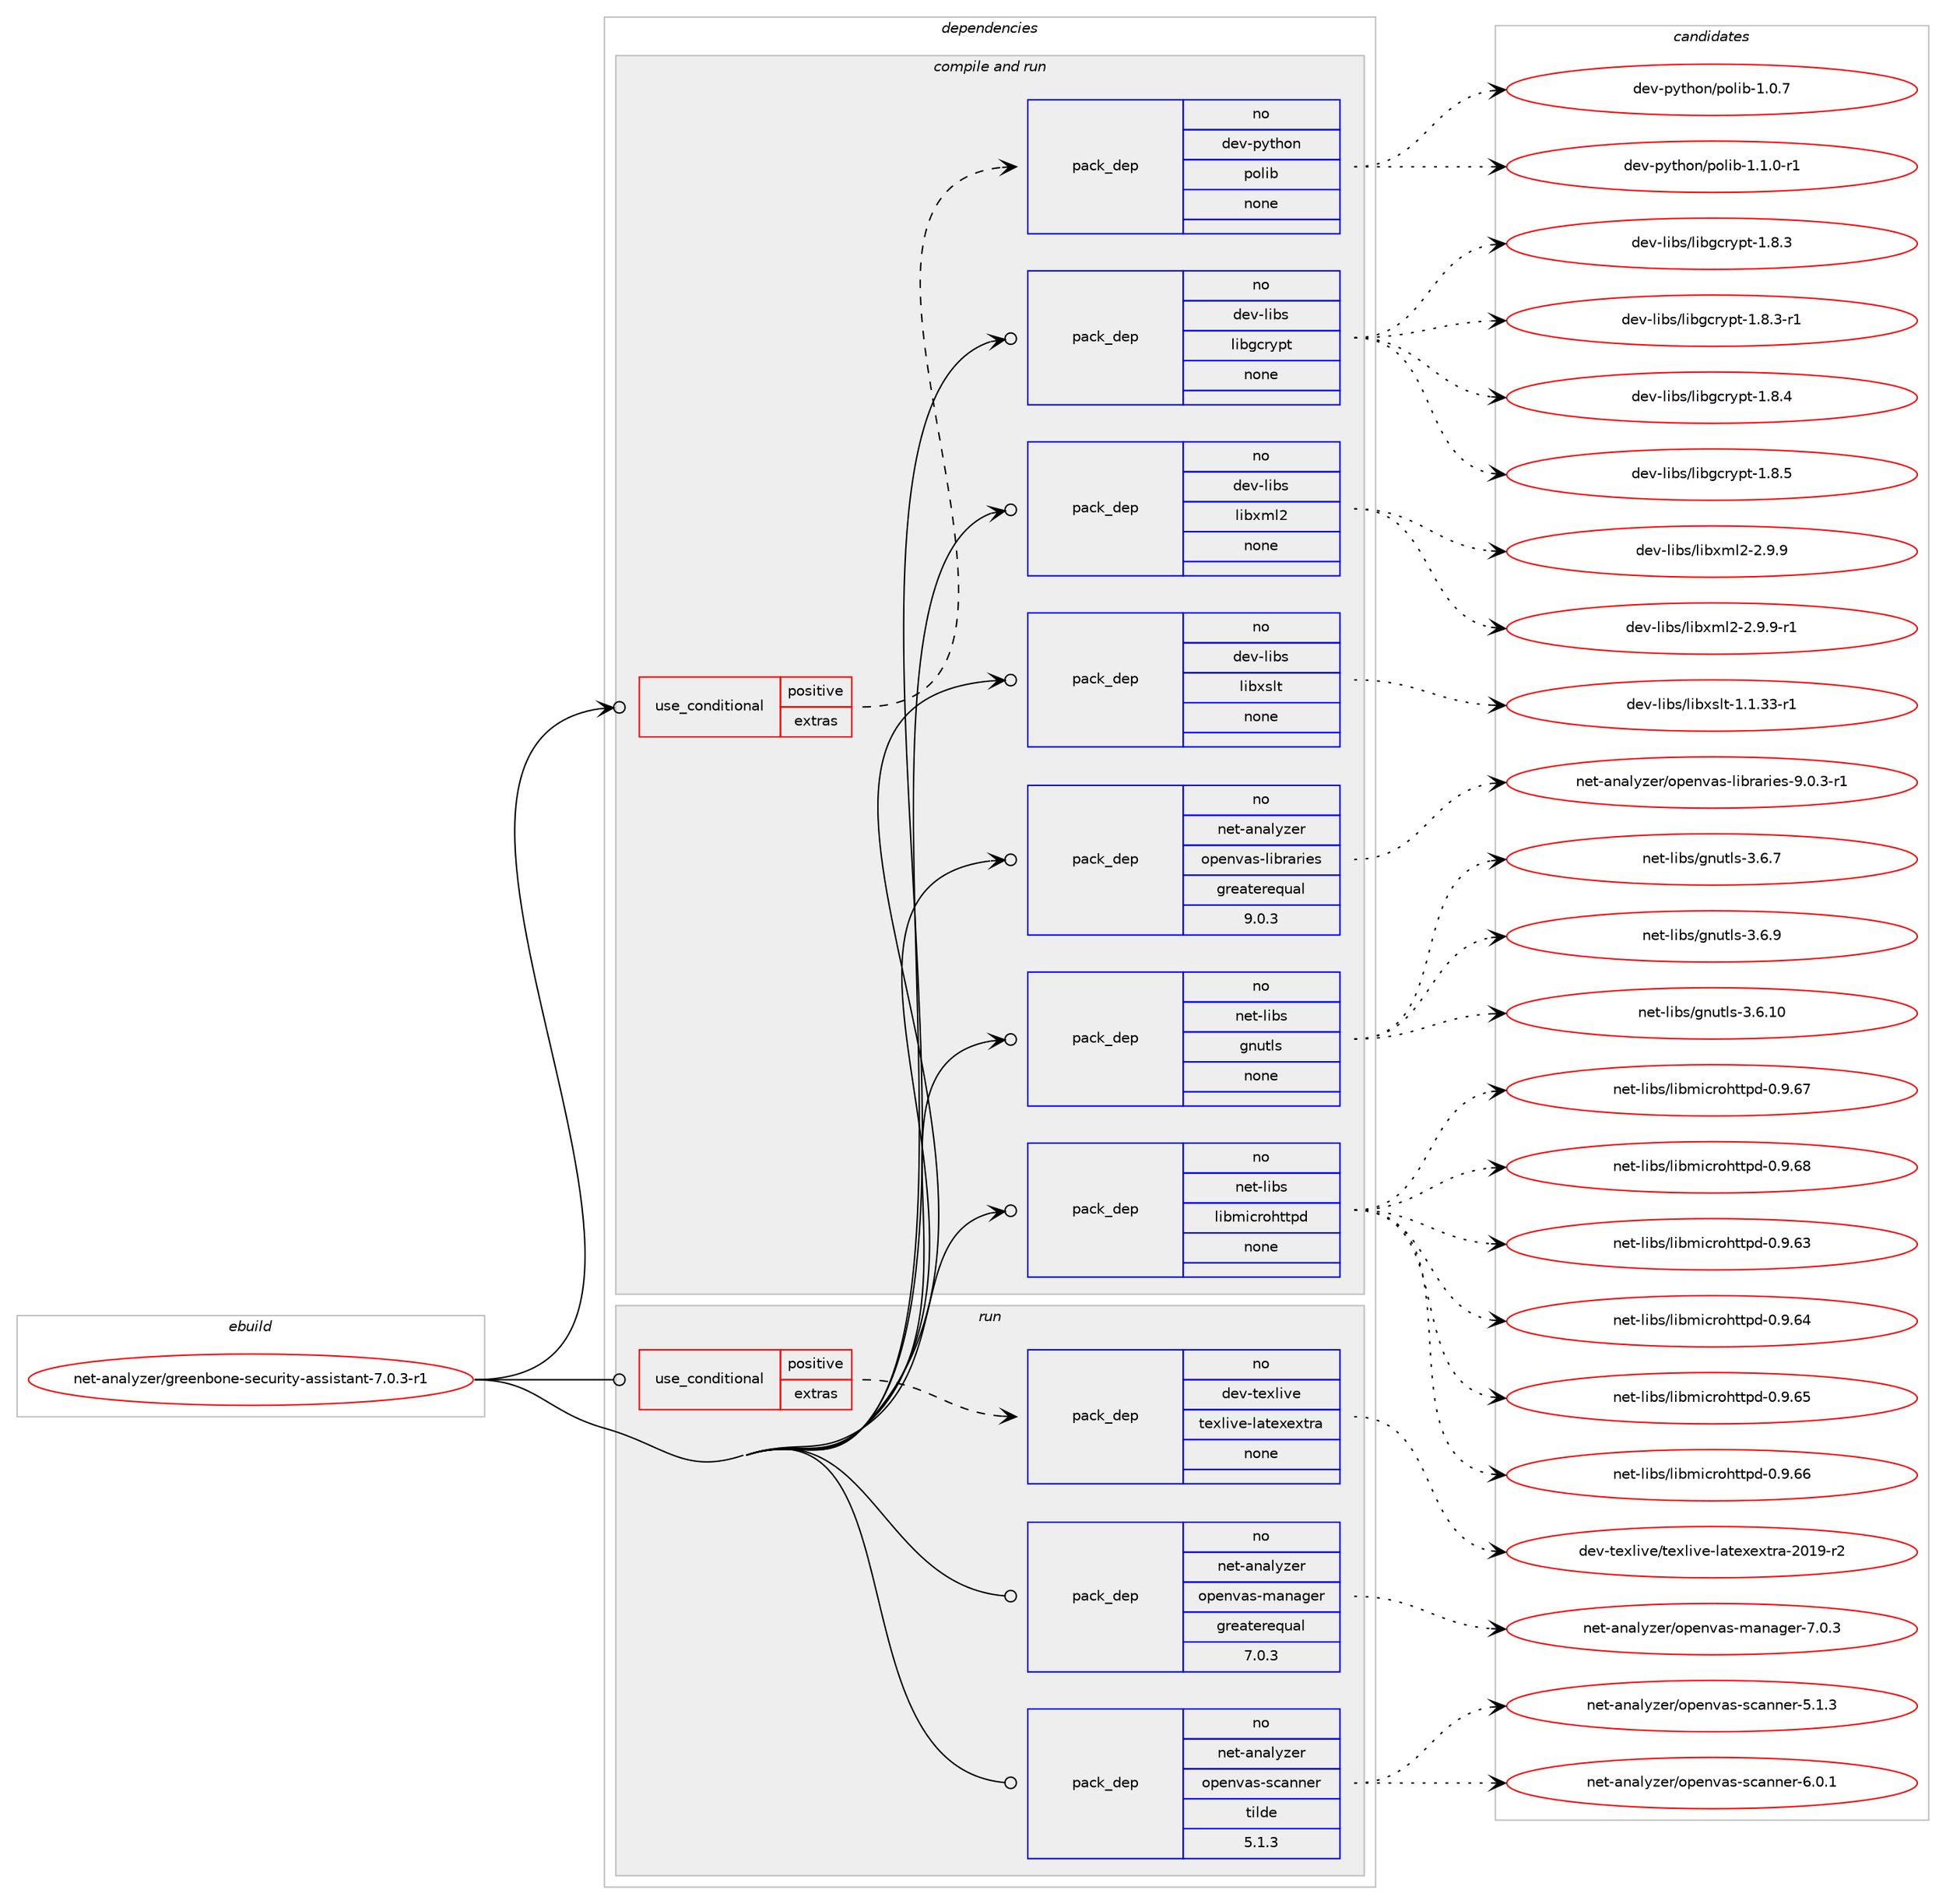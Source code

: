 digraph prolog {

# *************
# Graph options
# *************

newrank=true;
concentrate=true;
compound=true;
graph [rankdir=LR,fontname=Helvetica,fontsize=10,ranksep=1.5];#, ranksep=2.5, nodesep=0.2];
edge  [arrowhead=vee];
node  [fontname=Helvetica,fontsize=10];

# **********
# The ebuild
# **********

subgraph cluster_leftcol {
color=gray;
rank=same;
label=<<i>ebuild</i>>;
id [label="net-analyzer/greenbone-security-assistant-7.0.3-r1", color=red, width=4, href="../net-analyzer/greenbone-security-assistant-7.0.3-r1.svg"];
}

# ****************
# The dependencies
# ****************

subgraph cluster_midcol {
color=gray;
label=<<i>dependencies</i>>;
subgraph cluster_compile {
fillcolor="#eeeeee";
style=filled;
label=<<i>compile</i>>;
}
subgraph cluster_compileandrun {
fillcolor="#eeeeee";
style=filled;
label=<<i>compile and run</i>>;
subgraph cond197708 {
dependency812462 [label=<<TABLE BORDER="0" CELLBORDER="1" CELLSPACING="0" CELLPADDING="4"><TR><TD ROWSPAN="3" CELLPADDING="10">use_conditional</TD></TR><TR><TD>positive</TD></TR><TR><TD>extras</TD></TR></TABLE>>, shape=none, color=red];
subgraph pack600579 {
dependency812463 [label=<<TABLE BORDER="0" CELLBORDER="1" CELLSPACING="0" CELLPADDING="4" WIDTH="220"><TR><TD ROWSPAN="6" CELLPADDING="30">pack_dep</TD></TR><TR><TD WIDTH="110">no</TD></TR><TR><TD>dev-python</TD></TR><TR><TD>polib</TD></TR><TR><TD>none</TD></TR><TR><TD></TD></TR></TABLE>>, shape=none, color=blue];
}
dependency812462:e -> dependency812463:w [weight=20,style="dashed",arrowhead="vee"];
}
id:e -> dependency812462:w [weight=20,style="solid",arrowhead="odotvee"];
subgraph pack600580 {
dependency812464 [label=<<TABLE BORDER="0" CELLBORDER="1" CELLSPACING="0" CELLPADDING="4" WIDTH="220"><TR><TD ROWSPAN="6" CELLPADDING="30">pack_dep</TD></TR><TR><TD WIDTH="110">no</TD></TR><TR><TD>dev-libs</TD></TR><TR><TD>libgcrypt</TD></TR><TR><TD>none</TD></TR><TR><TD></TD></TR></TABLE>>, shape=none, color=blue];
}
id:e -> dependency812464:w [weight=20,style="solid",arrowhead="odotvee"];
subgraph pack600581 {
dependency812465 [label=<<TABLE BORDER="0" CELLBORDER="1" CELLSPACING="0" CELLPADDING="4" WIDTH="220"><TR><TD ROWSPAN="6" CELLPADDING="30">pack_dep</TD></TR><TR><TD WIDTH="110">no</TD></TR><TR><TD>dev-libs</TD></TR><TR><TD>libxml2</TD></TR><TR><TD>none</TD></TR><TR><TD></TD></TR></TABLE>>, shape=none, color=blue];
}
id:e -> dependency812465:w [weight=20,style="solid",arrowhead="odotvee"];
subgraph pack600582 {
dependency812466 [label=<<TABLE BORDER="0" CELLBORDER="1" CELLSPACING="0" CELLPADDING="4" WIDTH="220"><TR><TD ROWSPAN="6" CELLPADDING="30">pack_dep</TD></TR><TR><TD WIDTH="110">no</TD></TR><TR><TD>dev-libs</TD></TR><TR><TD>libxslt</TD></TR><TR><TD>none</TD></TR><TR><TD></TD></TR></TABLE>>, shape=none, color=blue];
}
id:e -> dependency812466:w [weight=20,style="solid",arrowhead="odotvee"];
subgraph pack600583 {
dependency812467 [label=<<TABLE BORDER="0" CELLBORDER="1" CELLSPACING="0" CELLPADDING="4" WIDTH="220"><TR><TD ROWSPAN="6" CELLPADDING="30">pack_dep</TD></TR><TR><TD WIDTH="110">no</TD></TR><TR><TD>net-analyzer</TD></TR><TR><TD>openvas-libraries</TD></TR><TR><TD>greaterequal</TD></TR><TR><TD>9.0.3</TD></TR></TABLE>>, shape=none, color=blue];
}
id:e -> dependency812467:w [weight=20,style="solid",arrowhead="odotvee"];
subgraph pack600584 {
dependency812468 [label=<<TABLE BORDER="0" CELLBORDER="1" CELLSPACING="0" CELLPADDING="4" WIDTH="220"><TR><TD ROWSPAN="6" CELLPADDING="30">pack_dep</TD></TR><TR><TD WIDTH="110">no</TD></TR><TR><TD>net-libs</TD></TR><TR><TD>gnutls</TD></TR><TR><TD>none</TD></TR><TR><TD></TD></TR></TABLE>>, shape=none, color=blue];
}
id:e -> dependency812468:w [weight=20,style="solid",arrowhead="odotvee"];
subgraph pack600585 {
dependency812469 [label=<<TABLE BORDER="0" CELLBORDER="1" CELLSPACING="0" CELLPADDING="4" WIDTH="220"><TR><TD ROWSPAN="6" CELLPADDING="30">pack_dep</TD></TR><TR><TD WIDTH="110">no</TD></TR><TR><TD>net-libs</TD></TR><TR><TD>libmicrohttpd</TD></TR><TR><TD>none</TD></TR><TR><TD></TD></TR></TABLE>>, shape=none, color=blue];
}
id:e -> dependency812469:w [weight=20,style="solid",arrowhead="odotvee"];
}
subgraph cluster_run {
fillcolor="#eeeeee";
style=filled;
label=<<i>run</i>>;
subgraph cond197709 {
dependency812470 [label=<<TABLE BORDER="0" CELLBORDER="1" CELLSPACING="0" CELLPADDING="4"><TR><TD ROWSPAN="3" CELLPADDING="10">use_conditional</TD></TR><TR><TD>positive</TD></TR><TR><TD>extras</TD></TR></TABLE>>, shape=none, color=red];
subgraph pack600586 {
dependency812471 [label=<<TABLE BORDER="0" CELLBORDER="1" CELLSPACING="0" CELLPADDING="4" WIDTH="220"><TR><TD ROWSPAN="6" CELLPADDING="30">pack_dep</TD></TR><TR><TD WIDTH="110">no</TD></TR><TR><TD>dev-texlive</TD></TR><TR><TD>texlive-latexextra</TD></TR><TR><TD>none</TD></TR><TR><TD></TD></TR></TABLE>>, shape=none, color=blue];
}
dependency812470:e -> dependency812471:w [weight=20,style="dashed",arrowhead="vee"];
}
id:e -> dependency812470:w [weight=20,style="solid",arrowhead="odot"];
subgraph pack600587 {
dependency812472 [label=<<TABLE BORDER="0" CELLBORDER="1" CELLSPACING="0" CELLPADDING="4" WIDTH="220"><TR><TD ROWSPAN="6" CELLPADDING="30">pack_dep</TD></TR><TR><TD WIDTH="110">no</TD></TR><TR><TD>net-analyzer</TD></TR><TR><TD>openvas-manager</TD></TR><TR><TD>greaterequal</TD></TR><TR><TD>7.0.3</TD></TR></TABLE>>, shape=none, color=blue];
}
id:e -> dependency812472:w [weight=20,style="solid",arrowhead="odot"];
subgraph pack600588 {
dependency812473 [label=<<TABLE BORDER="0" CELLBORDER="1" CELLSPACING="0" CELLPADDING="4" WIDTH="220"><TR><TD ROWSPAN="6" CELLPADDING="30">pack_dep</TD></TR><TR><TD WIDTH="110">no</TD></TR><TR><TD>net-analyzer</TD></TR><TR><TD>openvas-scanner</TD></TR><TR><TD>tilde</TD></TR><TR><TD>5.1.3</TD></TR></TABLE>>, shape=none, color=blue];
}
id:e -> dependency812473:w [weight=20,style="solid",arrowhead="odot"];
}
}

# **************
# The candidates
# **************

subgraph cluster_choices {
rank=same;
color=gray;
label=<<i>candidates</i>>;

subgraph choice600579 {
color=black;
nodesep=1;
choice100101118451121211161041111104711211110810598454946484655 [label="dev-python/polib-1.0.7", color=red, width=4,href="../dev-python/polib-1.0.7.svg"];
choice1001011184511212111610411111047112111108105984549464946484511449 [label="dev-python/polib-1.1.0-r1", color=red, width=4,href="../dev-python/polib-1.1.0-r1.svg"];
dependency812463:e -> choice100101118451121211161041111104711211110810598454946484655:w [style=dotted,weight="100"];
dependency812463:e -> choice1001011184511212111610411111047112111108105984549464946484511449:w [style=dotted,weight="100"];
}
subgraph choice600580 {
color=black;
nodesep=1;
choice1001011184510810598115471081059810399114121112116454946564651 [label="dev-libs/libgcrypt-1.8.3", color=red, width=4,href="../dev-libs/libgcrypt-1.8.3.svg"];
choice10010111845108105981154710810598103991141211121164549465646514511449 [label="dev-libs/libgcrypt-1.8.3-r1", color=red, width=4,href="../dev-libs/libgcrypt-1.8.3-r1.svg"];
choice1001011184510810598115471081059810399114121112116454946564652 [label="dev-libs/libgcrypt-1.8.4", color=red, width=4,href="../dev-libs/libgcrypt-1.8.4.svg"];
choice1001011184510810598115471081059810399114121112116454946564653 [label="dev-libs/libgcrypt-1.8.5", color=red, width=4,href="../dev-libs/libgcrypt-1.8.5.svg"];
dependency812464:e -> choice1001011184510810598115471081059810399114121112116454946564651:w [style=dotted,weight="100"];
dependency812464:e -> choice10010111845108105981154710810598103991141211121164549465646514511449:w [style=dotted,weight="100"];
dependency812464:e -> choice1001011184510810598115471081059810399114121112116454946564652:w [style=dotted,weight="100"];
dependency812464:e -> choice1001011184510810598115471081059810399114121112116454946564653:w [style=dotted,weight="100"];
}
subgraph choice600581 {
color=black;
nodesep=1;
choice1001011184510810598115471081059812010910850455046574657 [label="dev-libs/libxml2-2.9.9", color=red, width=4,href="../dev-libs/libxml2-2.9.9.svg"];
choice10010111845108105981154710810598120109108504550465746574511449 [label="dev-libs/libxml2-2.9.9-r1", color=red, width=4,href="../dev-libs/libxml2-2.9.9-r1.svg"];
dependency812465:e -> choice1001011184510810598115471081059812010910850455046574657:w [style=dotted,weight="100"];
dependency812465:e -> choice10010111845108105981154710810598120109108504550465746574511449:w [style=dotted,weight="100"];
}
subgraph choice600582 {
color=black;
nodesep=1;
choice10010111845108105981154710810598120115108116454946494651514511449 [label="dev-libs/libxslt-1.1.33-r1", color=red, width=4,href="../dev-libs/libxslt-1.1.33-r1.svg"];
dependency812466:e -> choice10010111845108105981154710810598120115108116454946494651514511449:w [style=dotted,weight="100"];
}
subgraph choice600583 {
color=black;
nodesep=1;
choice11010111645971109710812112210111447111112101110118971154510810598114971141051011154557464846514511449 [label="net-analyzer/openvas-libraries-9.0.3-r1", color=red, width=4,href="../net-analyzer/openvas-libraries-9.0.3-r1.svg"];
dependency812467:e -> choice11010111645971109710812112210111447111112101110118971154510810598114971141051011154557464846514511449:w [style=dotted,weight="100"];
}
subgraph choice600584 {
color=black;
nodesep=1;
choice11010111645108105981154710311011711610811545514654464948 [label="net-libs/gnutls-3.6.10", color=red, width=4,href="../net-libs/gnutls-3.6.10.svg"];
choice110101116451081059811547103110117116108115455146544655 [label="net-libs/gnutls-3.6.7", color=red, width=4,href="../net-libs/gnutls-3.6.7.svg"];
choice110101116451081059811547103110117116108115455146544657 [label="net-libs/gnutls-3.6.9", color=red, width=4,href="../net-libs/gnutls-3.6.9.svg"];
dependency812468:e -> choice11010111645108105981154710311011711610811545514654464948:w [style=dotted,weight="100"];
dependency812468:e -> choice110101116451081059811547103110117116108115455146544655:w [style=dotted,weight="100"];
dependency812468:e -> choice110101116451081059811547103110117116108115455146544657:w [style=dotted,weight="100"];
}
subgraph choice600585 {
color=black;
nodesep=1;
choice110101116451081059811547108105981091059911411110411611611210045484657465451 [label="net-libs/libmicrohttpd-0.9.63", color=red, width=4,href="../net-libs/libmicrohttpd-0.9.63.svg"];
choice110101116451081059811547108105981091059911411110411611611210045484657465452 [label="net-libs/libmicrohttpd-0.9.64", color=red, width=4,href="../net-libs/libmicrohttpd-0.9.64.svg"];
choice110101116451081059811547108105981091059911411110411611611210045484657465453 [label="net-libs/libmicrohttpd-0.9.65", color=red, width=4,href="../net-libs/libmicrohttpd-0.9.65.svg"];
choice110101116451081059811547108105981091059911411110411611611210045484657465454 [label="net-libs/libmicrohttpd-0.9.66", color=red, width=4,href="../net-libs/libmicrohttpd-0.9.66.svg"];
choice110101116451081059811547108105981091059911411110411611611210045484657465455 [label="net-libs/libmicrohttpd-0.9.67", color=red, width=4,href="../net-libs/libmicrohttpd-0.9.67.svg"];
choice110101116451081059811547108105981091059911411110411611611210045484657465456 [label="net-libs/libmicrohttpd-0.9.68", color=red, width=4,href="../net-libs/libmicrohttpd-0.9.68.svg"];
dependency812469:e -> choice110101116451081059811547108105981091059911411110411611611210045484657465451:w [style=dotted,weight="100"];
dependency812469:e -> choice110101116451081059811547108105981091059911411110411611611210045484657465452:w [style=dotted,weight="100"];
dependency812469:e -> choice110101116451081059811547108105981091059911411110411611611210045484657465453:w [style=dotted,weight="100"];
dependency812469:e -> choice110101116451081059811547108105981091059911411110411611611210045484657465454:w [style=dotted,weight="100"];
dependency812469:e -> choice110101116451081059811547108105981091059911411110411611611210045484657465455:w [style=dotted,weight="100"];
dependency812469:e -> choice110101116451081059811547108105981091059911411110411611611210045484657465456:w [style=dotted,weight="100"];
}
subgraph choice600586 {
color=black;
nodesep=1;
choice100101118451161011201081051181014711610112010810511810145108971161011201011201161149745504849574511450 [label="dev-texlive/texlive-latexextra-2019-r2", color=red, width=4,href="../dev-texlive/texlive-latexextra-2019-r2.svg"];
dependency812471:e -> choice100101118451161011201081051181014711610112010810511810145108971161011201011201161149745504849574511450:w [style=dotted,weight="100"];
}
subgraph choice600587 {
color=black;
nodesep=1;
choice1101011164597110971081211221011144711111210111011897115451099711097103101114455546484651 [label="net-analyzer/openvas-manager-7.0.3", color=red, width=4,href="../net-analyzer/openvas-manager-7.0.3.svg"];
dependency812472:e -> choice1101011164597110971081211221011144711111210111011897115451099711097103101114455546484651:w [style=dotted,weight="100"];
}
subgraph choice600588 {
color=black;
nodesep=1;
choice1101011164597110971081211221011144711111210111011897115451159997110110101114455346494651 [label="net-analyzer/openvas-scanner-5.1.3", color=red, width=4,href="../net-analyzer/openvas-scanner-5.1.3.svg"];
choice1101011164597110971081211221011144711111210111011897115451159997110110101114455446484649 [label="net-analyzer/openvas-scanner-6.0.1", color=red, width=4,href="../net-analyzer/openvas-scanner-6.0.1.svg"];
dependency812473:e -> choice1101011164597110971081211221011144711111210111011897115451159997110110101114455346494651:w [style=dotted,weight="100"];
dependency812473:e -> choice1101011164597110971081211221011144711111210111011897115451159997110110101114455446484649:w [style=dotted,weight="100"];
}
}

}
